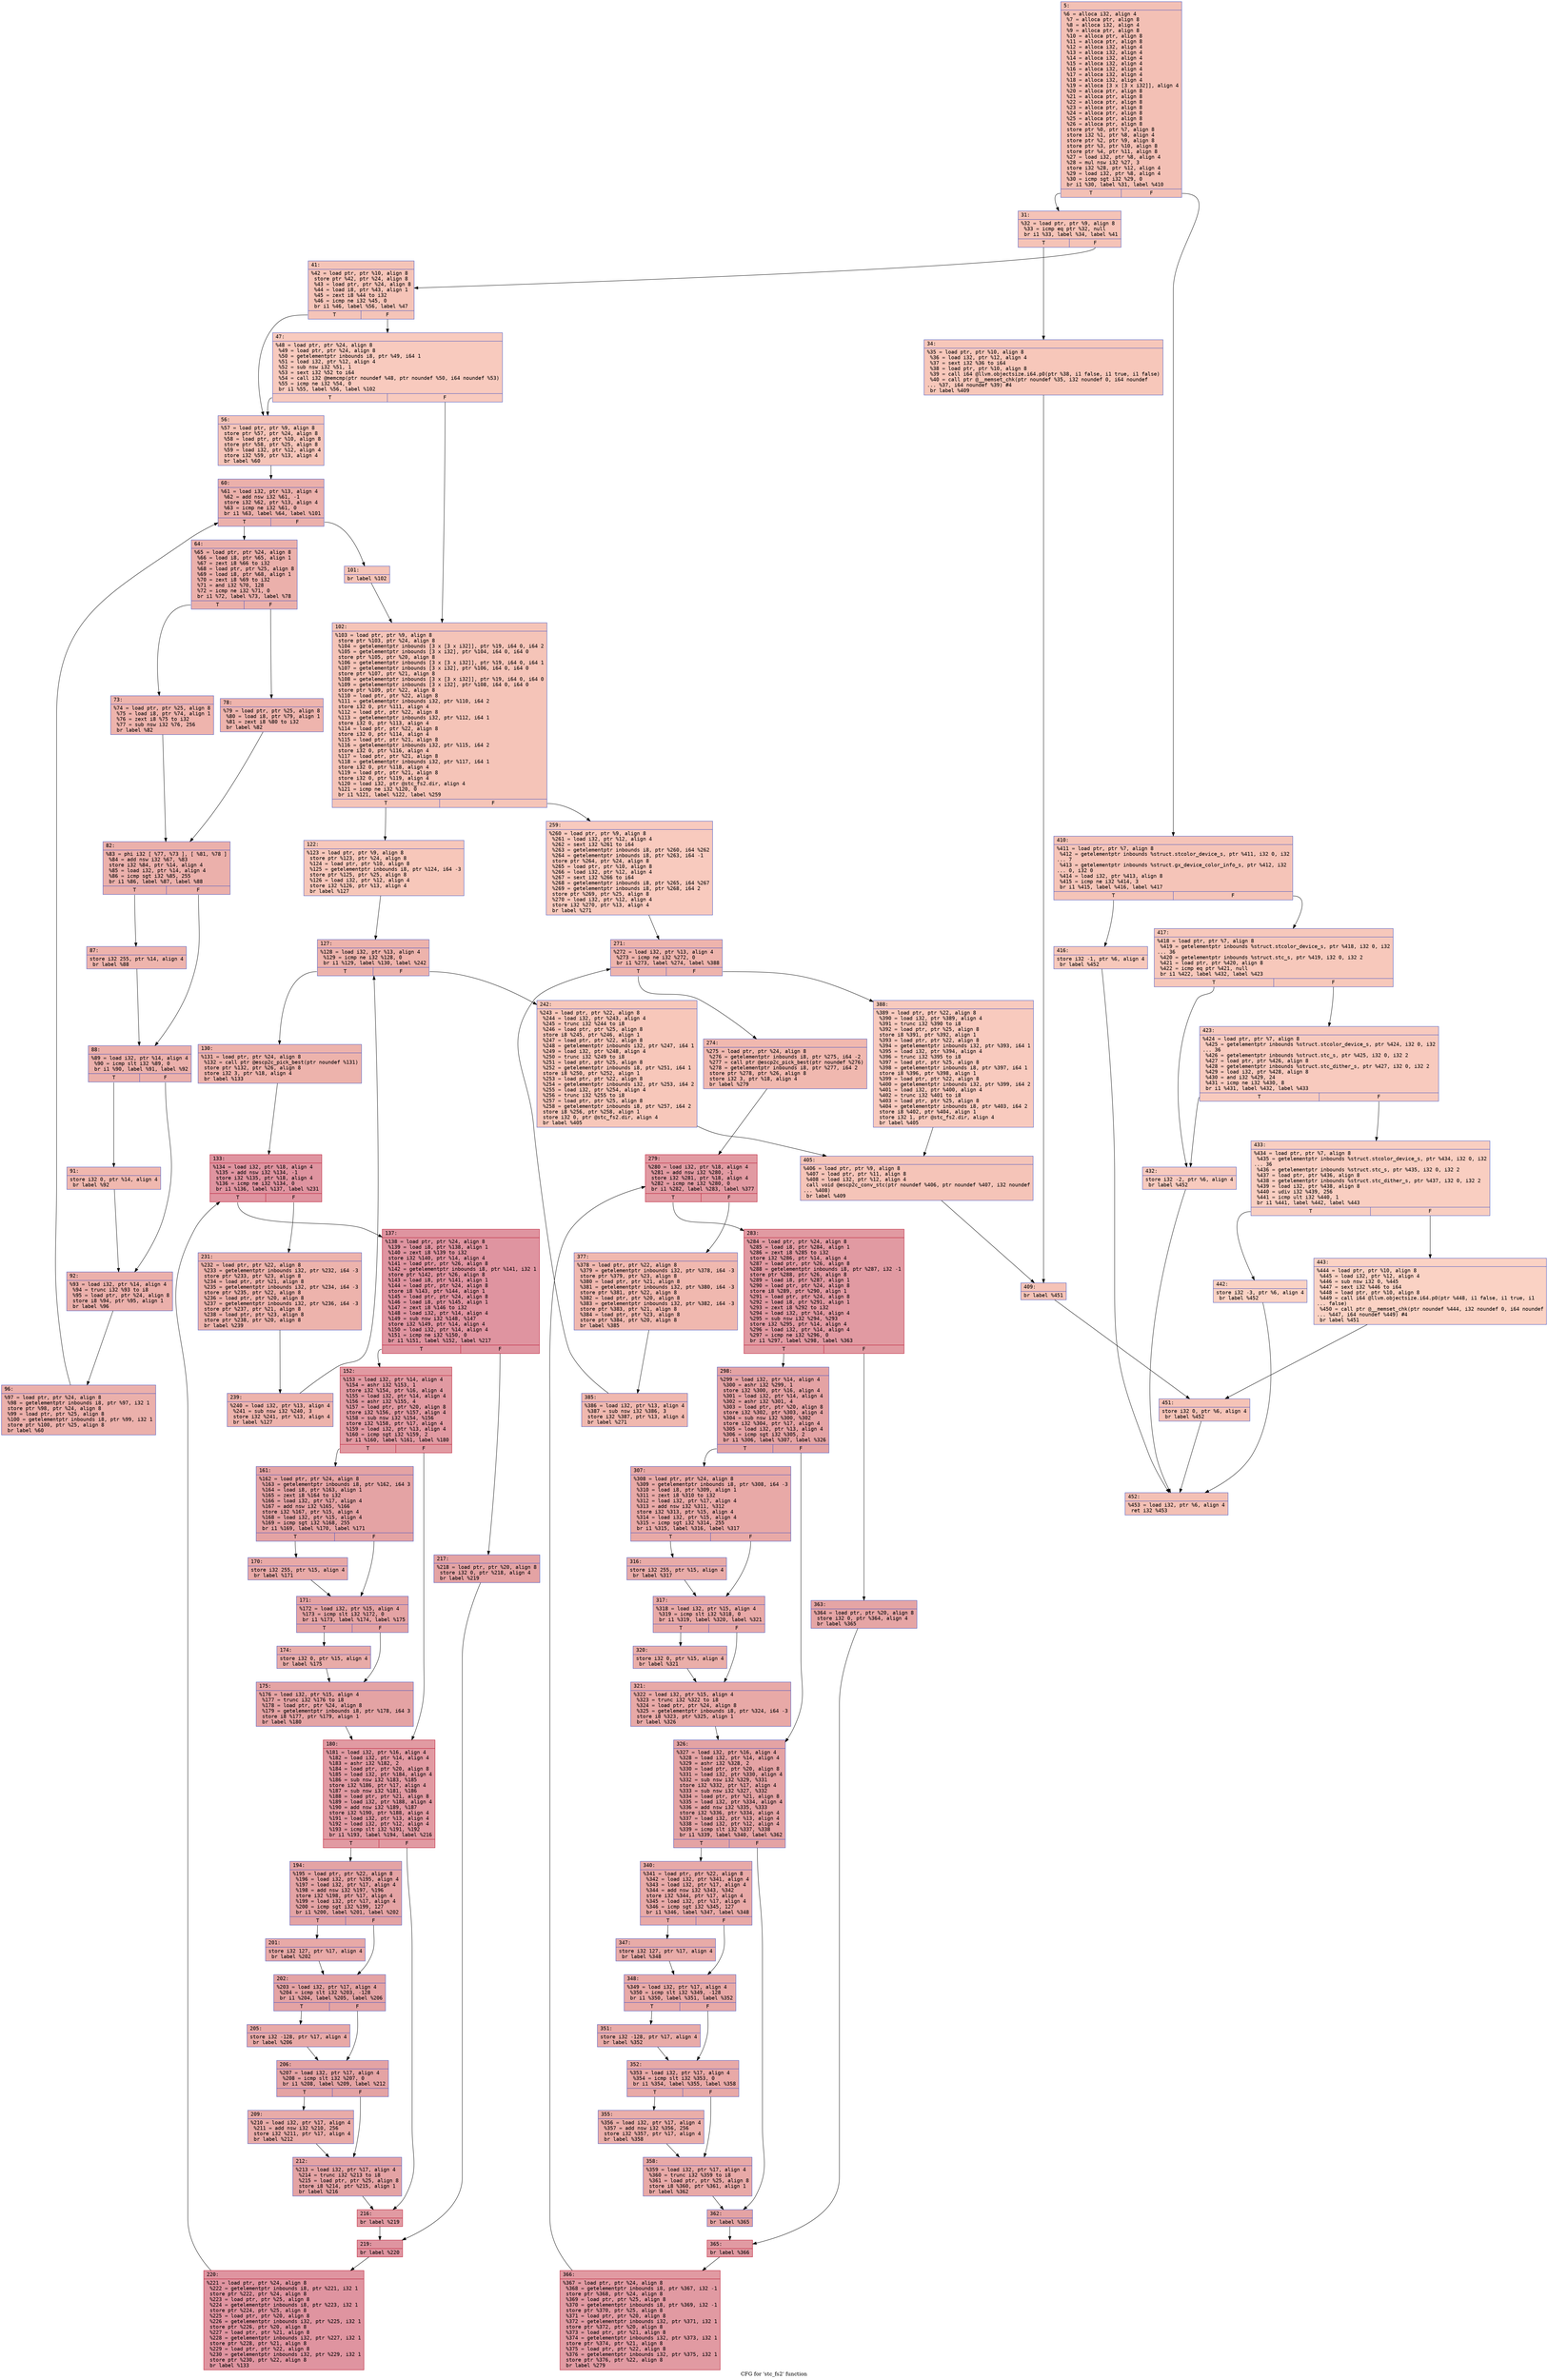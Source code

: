 digraph "CFG for 'stc_fs2' function" {
	label="CFG for 'stc_fs2' function";

	Node0x6000022d5e50 [shape=record,color="#3d50c3ff", style=filled, fillcolor="#e5705870" fontname="Courier",label="{5:\l|  %6 = alloca i32, align 4\l  %7 = alloca ptr, align 8\l  %8 = alloca i32, align 4\l  %9 = alloca ptr, align 8\l  %10 = alloca ptr, align 8\l  %11 = alloca ptr, align 8\l  %12 = alloca i32, align 4\l  %13 = alloca i32, align 4\l  %14 = alloca i32, align 4\l  %15 = alloca i32, align 4\l  %16 = alloca i32, align 4\l  %17 = alloca i32, align 4\l  %18 = alloca i32, align 4\l  %19 = alloca [3 x [3 x i32]], align 4\l  %20 = alloca ptr, align 8\l  %21 = alloca ptr, align 8\l  %22 = alloca ptr, align 8\l  %23 = alloca ptr, align 8\l  %24 = alloca ptr, align 8\l  %25 = alloca ptr, align 8\l  %26 = alloca ptr, align 8\l  store ptr %0, ptr %7, align 8\l  store i32 %1, ptr %8, align 4\l  store ptr %2, ptr %9, align 8\l  store ptr %3, ptr %10, align 8\l  store ptr %4, ptr %11, align 8\l  %27 = load i32, ptr %8, align 4\l  %28 = mul nsw i32 %27, 3\l  store i32 %28, ptr %12, align 4\l  %29 = load i32, ptr %8, align 4\l  %30 = icmp sgt i32 %29, 0\l  br i1 %30, label %31, label %410\l|{<s0>T|<s1>F}}"];
	Node0x6000022d5e50:s0 -> Node0x6000022d5ef0[tooltip="5 -> 31\nProbability 62.50%" ];
	Node0x6000022d5e50:s1 -> Node0x6000022d7520[tooltip="5 -> 410\nProbability 37.50%" ];
	Node0x6000022d5ef0 [shape=record,color="#3d50c3ff", style=filled, fillcolor="#e8765c70" fontname="Courier",label="{31:\l|  %32 = load ptr, ptr %9, align 8\l  %33 = icmp eq ptr %32, null\l  br i1 %33, label %34, label %41\l|{<s0>T|<s1>F}}"];
	Node0x6000022d5ef0:s0 -> Node0x6000022d5f40[tooltip="31 -> 34\nProbability 37.50%" ];
	Node0x6000022d5ef0:s1 -> Node0x6000022d5f90[tooltip="31 -> 41\nProbability 62.50%" ];
	Node0x6000022d5f40 [shape=record,color="#3d50c3ff", style=filled, fillcolor="#ec7f6370" fontname="Courier",label="{34:\l|  %35 = load ptr, ptr %10, align 8\l  %36 = load i32, ptr %12, align 4\l  %37 = sext i32 %36 to i64\l  %38 = load ptr, ptr %10, align 8\l  %39 = call i64 @llvm.objectsize.i64.p0(ptr %38, i1 false, i1 true, i1 false)\l  %40 = call ptr @__memset_chk(ptr noundef %35, i32 noundef 0, i64 noundef\l... %37, i64 noundef %39) #4\l  br label %409\l}"];
	Node0x6000022d5f40 -> Node0x6000022d74d0[tooltip="34 -> 409\nProbability 100.00%" ];
	Node0x6000022d5f90 [shape=record,color="#3d50c3ff", style=filled, fillcolor="#e97a5f70" fontname="Courier",label="{41:\l|  %42 = load ptr, ptr %10, align 8\l  store ptr %42, ptr %24, align 8\l  %43 = load ptr, ptr %24, align 8\l  %44 = load i8, ptr %43, align 1\l  %45 = zext i8 %44 to i32\l  %46 = icmp ne i32 %45, 0\l  br i1 %46, label %56, label %47\l|{<s0>T|<s1>F}}"];
	Node0x6000022d5f90:s0 -> Node0x6000022d6030[tooltip="41 -> 56\nProbability 62.50%" ];
	Node0x6000022d5f90:s1 -> Node0x6000022d5fe0[tooltip="41 -> 47\nProbability 37.50%" ];
	Node0x6000022d5fe0 [shape=record,color="#3d50c3ff", style=filled, fillcolor="#ef886b70" fontname="Courier",label="{47:\l|  %48 = load ptr, ptr %24, align 8\l  %49 = load ptr, ptr %24, align 8\l  %50 = getelementptr inbounds i8, ptr %49, i64 1\l  %51 = load i32, ptr %12, align 4\l  %52 = sub nsw i32 %51, 1\l  %53 = sext i32 %52 to i64\l  %54 = call i32 @memcmp(ptr noundef %48, ptr noundef %50, i64 noundef %53)\l  %55 = icmp ne i32 %54, 0\l  br i1 %55, label %56, label %102\l|{<s0>T|<s1>F}}"];
	Node0x6000022d5fe0:s0 -> Node0x6000022d6030[tooltip="47 -> 56\nProbability 62.50%" ];
	Node0x6000022d5fe0:s1 -> Node0x6000022d63f0[tooltip="47 -> 102\nProbability 37.50%" ];
	Node0x6000022d6030 [shape=record,color="#3d50c3ff", style=filled, fillcolor="#e97a5f70" fontname="Courier",label="{56:\l|  %57 = load ptr, ptr %9, align 8\l  store ptr %57, ptr %24, align 8\l  %58 = load ptr, ptr %10, align 8\l  store ptr %58, ptr %25, align 8\l  %59 = load i32, ptr %12, align 4\l  store i32 %59, ptr %13, align 4\l  br label %60\l}"];
	Node0x6000022d6030 -> Node0x6000022d6080[tooltip="56 -> 60\nProbability 100.00%" ];
	Node0x6000022d6080 [shape=record,color="#3d50c3ff", style=filled, fillcolor="#d24b4070" fontname="Courier",label="{60:\l|  %61 = load i32, ptr %13, align 4\l  %62 = add nsw i32 %61, -1\l  store i32 %62, ptr %13, align 4\l  %63 = icmp ne i32 %61, 0\l  br i1 %63, label %64, label %101\l|{<s0>T|<s1>F}}"];
	Node0x6000022d6080:s0 -> Node0x6000022d60d0[tooltip="60 -> 64\nProbability 96.88%" ];
	Node0x6000022d6080:s1 -> Node0x6000022d63a0[tooltip="60 -> 101\nProbability 3.12%" ];
	Node0x6000022d60d0 [shape=record,color="#3d50c3ff", style=filled, fillcolor="#d24b4070" fontname="Courier",label="{64:\l|  %65 = load ptr, ptr %24, align 8\l  %66 = load i8, ptr %65, align 1\l  %67 = zext i8 %66 to i32\l  %68 = load ptr, ptr %25, align 8\l  %69 = load i8, ptr %68, align 1\l  %70 = zext i8 %69 to i32\l  %71 = and i32 %70, 128\l  %72 = icmp ne i32 %71, 0\l  br i1 %72, label %73, label %78\l|{<s0>T|<s1>F}}"];
	Node0x6000022d60d0:s0 -> Node0x6000022d6120[tooltip="64 -> 73\nProbability 50.00%" ];
	Node0x6000022d60d0:s1 -> Node0x6000022d6170[tooltip="64 -> 78\nProbability 50.00%" ];
	Node0x6000022d6120 [shape=record,color="#3d50c3ff", style=filled, fillcolor="#d8564670" fontname="Courier",label="{73:\l|  %74 = load ptr, ptr %25, align 8\l  %75 = load i8, ptr %74, align 1\l  %76 = zext i8 %75 to i32\l  %77 = sub nsw i32 %76, 256\l  br label %82\l}"];
	Node0x6000022d6120 -> Node0x6000022d61c0[tooltip="73 -> 82\nProbability 100.00%" ];
	Node0x6000022d6170 [shape=record,color="#3d50c3ff", style=filled, fillcolor="#d8564670" fontname="Courier",label="{78:\l|  %79 = load ptr, ptr %25, align 8\l  %80 = load i8, ptr %79, align 1\l  %81 = zext i8 %80 to i32\l  br label %82\l}"];
	Node0x6000022d6170 -> Node0x6000022d61c0[tooltip="78 -> 82\nProbability 100.00%" ];
	Node0x6000022d61c0 [shape=record,color="#3d50c3ff", style=filled, fillcolor="#d24b4070" fontname="Courier",label="{82:\l|  %83 = phi i32 [ %77, %73 ], [ %81, %78 ]\l  %84 = add nsw i32 %67, %83\l  store i32 %84, ptr %14, align 4\l  %85 = load i32, ptr %14, align 4\l  %86 = icmp sgt i32 %85, 255\l  br i1 %86, label %87, label %88\l|{<s0>T|<s1>F}}"];
	Node0x6000022d61c0:s0 -> Node0x6000022d6210[tooltip="82 -> 87\nProbability 50.00%" ];
	Node0x6000022d61c0:s1 -> Node0x6000022d6260[tooltip="82 -> 88\nProbability 50.00%" ];
	Node0x6000022d6210 [shape=record,color="#3d50c3ff", style=filled, fillcolor="#d8564670" fontname="Courier",label="{87:\l|  store i32 255, ptr %14, align 4\l  br label %88\l}"];
	Node0x6000022d6210 -> Node0x6000022d6260[tooltip="87 -> 88\nProbability 100.00%" ];
	Node0x6000022d6260 [shape=record,color="#3d50c3ff", style=filled, fillcolor="#d24b4070" fontname="Courier",label="{88:\l|  %89 = load i32, ptr %14, align 4\l  %90 = icmp slt i32 %89, 0\l  br i1 %90, label %91, label %92\l|{<s0>T|<s1>F}}"];
	Node0x6000022d6260:s0 -> Node0x6000022d62b0[tooltip="88 -> 91\nProbability 37.50%" ];
	Node0x6000022d6260:s1 -> Node0x6000022d6300[tooltip="88 -> 92\nProbability 62.50%" ];
	Node0x6000022d62b0 [shape=record,color="#3d50c3ff", style=filled, fillcolor="#dc5d4a70" fontname="Courier",label="{91:\l|  store i32 0, ptr %14, align 4\l  br label %92\l}"];
	Node0x6000022d62b0 -> Node0x6000022d6300[tooltip="91 -> 92\nProbability 100.00%" ];
	Node0x6000022d6300 [shape=record,color="#3d50c3ff", style=filled, fillcolor="#d24b4070" fontname="Courier",label="{92:\l|  %93 = load i32, ptr %14, align 4\l  %94 = trunc i32 %93 to i8\l  %95 = load ptr, ptr %24, align 8\l  store i8 %94, ptr %95, align 1\l  br label %96\l}"];
	Node0x6000022d6300 -> Node0x6000022d6350[tooltip="92 -> 96\nProbability 100.00%" ];
	Node0x6000022d6350 [shape=record,color="#3d50c3ff", style=filled, fillcolor="#d24b4070" fontname="Courier",label="{96:\l|  %97 = load ptr, ptr %24, align 8\l  %98 = getelementptr inbounds i8, ptr %97, i32 1\l  store ptr %98, ptr %24, align 8\l  %99 = load ptr, ptr %25, align 8\l  %100 = getelementptr inbounds i8, ptr %99, i32 1\l  store ptr %100, ptr %25, align 8\l  br label %60\l}"];
	Node0x6000022d6350 -> Node0x6000022d6080[tooltip="96 -> 60\nProbability 100.00%" ];
	Node0x6000022d63a0 [shape=record,color="#3d50c3ff", style=filled, fillcolor="#e97a5f70" fontname="Courier",label="{101:\l|  br label %102\l}"];
	Node0x6000022d63a0 -> Node0x6000022d63f0[tooltip="101 -> 102\nProbability 100.00%" ];
	Node0x6000022d63f0 [shape=record,color="#3d50c3ff", style=filled, fillcolor="#e97a5f70" fontname="Courier",label="{102:\l|  %103 = load ptr, ptr %9, align 8\l  store ptr %103, ptr %24, align 8\l  %104 = getelementptr inbounds [3 x [3 x i32]], ptr %19, i64 0, i64 2\l  %105 = getelementptr inbounds [3 x i32], ptr %104, i64 0, i64 0\l  store ptr %105, ptr %20, align 8\l  %106 = getelementptr inbounds [3 x [3 x i32]], ptr %19, i64 0, i64 1\l  %107 = getelementptr inbounds [3 x i32], ptr %106, i64 0, i64 0\l  store ptr %107, ptr %21, align 8\l  %108 = getelementptr inbounds [3 x [3 x i32]], ptr %19, i64 0, i64 0\l  %109 = getelementptr inbounds [3 x i32], ptr %108, i64 0, i64 0\l  store ptr %109, ptr %22, align 8\l  %110 = load ptr, ptr %22, align 8\l  %111 = getelementptr inbounds i32, ptr %110, i64 2\l  store i32 0, ptr %111, align 4\l  %112 = load ptr, ptr %22, align 8\l  %113 = getelementptr inbounds i32, ptr %112, i64 1\l  store i32 0, ptr %113, align 4\l  %114 = load ptr, ptr %22, align 8\l  store i32 0, ptr %114, align 4\l  %115 = load ptr, ptr %21, align 8\l  %116 = getelementptr inbounds i32, ptr %115, i64 2\l  store i32 0, ptr %116, align 4\l  %117 = load ptr, ptr %21, align 8\l  %118 = getelementptr inbounds i32, ptr %117, i64 1\l  store i32 0, ptr %118, align 4\l  %119 = load ptr, ptr %21, align 8\l  store i32 0, ptr %119, align 4\l  %120 = load i32, ptr @stc_fs2.dir, align 4\l  %121 = icmp ne i32 %120, 0\l  br i1 %121, label %122, label %259\l|{<s0>T|<s1>F}}"];
	Node0x6000022d63f0:s0 -> Node0x6000022d6440[tooltip="102 -> 122\nProbability 62.50%" ];
	Node0x6000022d63f0:s1 -> Node0x6000022d6c60[tooltip="102 -> 259\nProbability 37.50%" ];
	Node0x6000022d6440 [shape=record,color="#3d50c3ff", style=filled, fillcolor="#ec7f6370" fontname="Courier",label="{122:\l|  %123 = load ptr, ptr %9, align 8\l  store ptr %123, ptr %24, align 8\l  %124 = load ptr, ptr %10, align 8\l  %125 = getelementptr inbounds i8, ptr %124, i64 -3\l  store ptr %125, ptr %25, align 8\l  %126 = load i32, ptr %12, align 4\l  store i32 %126, ptr %13, align 4\l  br label %127\l}"];
	Node0x6000022d6440 -> Node0x6000022d6490[tooltip="122 -> 127\nProbability 100.00%" ];
	Node0x6000022d6490 [shape=record,color="#3d50c3ff", style=filled, fillcolor="#d6524470" fontname="Courier",label="{127:\l|  %128 = load i32, ptr %13, align 4\l  %129 = icmp ne i32 %128, 0\l  br i1 %129, label %130, label %242\l|{<s0>T|<s1>F}}"];
	Node0x6000022d6490:s0 -> Node0x6000022d64e0[tooltip="127 -> 130\nProbability 96.88%" ];
	Node0x6000022d6490:s1 -> Node0x6000022d6c10[tooltip="127 -> 242\nProbability 3.12%" ];
	Node0x6000022d64e0 [shape=record,color="#3d50c3ff", style=filled, fillcolor="#d6524470" fontname="Courier",label="{130:\l|  %131 = load ptr, ptr %24, align 8\l  %132 = call ptr @escp2c_pick_best(ptr noundef %131)\l  store ptr %132, ptr %26, align 8\l  store i32 3, ptr %18, align 4\l  br label %133\l}"];
	Node0x6000022d64e0 -> Node0x6000022d6530[tooltip="130 -> 133\nProbability 100.00%" ];
	Node0x6000022d6530 [shape=record,color="#b70d28ff", style=filled, fillcolor="#b70d2870" fontname="Courier",label="{133:\l|  %134 = load i32, ptr %18, align 4\l  %135 = add nsw i32 %134, -1\l  store i32 %135, ptr %18, align 4\l  %136 = icmp ne i32 %134, 0\l  br i1 %136, label %137, label %231\l|{<s0>T|<s1>F}}"];
	Node0x6000022d6530:s0 -> Node0x6000022d6580[tooltip="133 -> 137\nProbability 96.88%" ];
	Node0x6000022d6530:s1 -> Node0x6000022d6b70[tooltip="133 -> 231\nProbability 3.12%" ];
	Node0x6000022d6580 [shape=record,color="#b70d28ff", style=filled, fillcolor="#b70d2870" fontname="Courier",label="{137:\l|  %138 = load ptr, ptr %24, align 8\l  %139 = load i8, ptr %138, align 1\l  %140 = zext i8 %139 to i32\l  store i32 %140, ptr %14, align 4\l  %141 = load ptr, ptr %26, align 8\l  %142 = getelementptr inbounds i8, ptr %141, i32 1\l  store ptr %142, ptr %26, align 8\l  %143 = load i8, ptr %141, align 1\l  %144 = load ptr, ptr %24, align 8\l  store i8 %143, ptr %144, align 1\l  %145 = load ptr, ptr %24, align 8\l  %146 = load i8, ptr %145, align 1\l  %147 = zext i8 %146 to i32\l  %148 = load i32, ptr %14, align 4\l  %149 = sub nsw i32 %148, %147\l  store i32 %149, ptr %14, align 4\l  %150 = load i32, ptr %14, align 4\l  %151 = icmp ne i32 %150, 0\l  br i1 %151, label %152, label %217\l|{<s0>T|<s1>F}}"];
	Node0x6000022d6580:s0 -> Node0x6000022d65d0[tooltip="137 -> 152\nProbability 62.50%" ];
	Node0x6000022d6580:s1 -> Node0x6000022d6a80[tooltip="137 -> 217\nProbability 37.50%" ];
	Node0x6000022d65d0 [shape=record,color="#b70d28ff", style=filled, fillcolor="#bb1b2c70" fontname="Courier",label="{152:\l|  %153 = load i32, ptr %14, align 4\l  %154 = ashr i32 %153, 1\l  store i32 %154, ptr %16, align 4\l  %155 = load i32, ptr %14, align 4\l  %156 = ashr i32 %155, 4\l  %157 = load ptr, ptr %20, align 8\l  store i32 %156, ptr %157, align 4\l  %158 = sub nsw i32 %154, %156\l  store i32 %158, ptr %17, align 4\l  %159 = load i32, ptr %13, align 4\l  %160 = icmp sgt i32 %159, 2\l  br i1 %160, label %161, label %180\l|{<s0>T|<s1>F}}"];
	Node0x6000022d65d0:s0 -> Node0x6000022d6620[tooltip="152 -> 161\nProbability 50.00%" ];
	Node0x6000022d65d0:s1 -> Node0x6000022d67b0[tooltip="152 -> 180\nProbability 50.00%" ];
	Node0x6000022d6620 [shape=record,color="#3d50c3ff", style=filled, fillcolor="#c32e3170" fontname="Courier",label="{161:\l|  %162 = load ptr, ptr %24, align 8\l  %163 = getelementptr inbounds i8, ptr %162, i64 3\l  %164 = load i8, ptr %163, align 1\l  %165 = zext i8 %164 to i32\l  %166 = load i32, ptr %17, align 4\l  %167 = add nsw i32 %165, %166\l  store i32 %167, ptr %15, align 4\l  %168 = load i32, ptr %15, align 4\l  %169 = icmp sgt i32 %168, 255\l  br i1 %169, label %170, label %171\l|{<s0>T|<s1>F}}"];
	Node0x6000022d6620:s0 -> Node0x6000022d6670[tooltip="161 -> 170\nProbability 50.00%" ];
	Node0x6000022d6620:s1 -> Node0x6000022d66c0[tooltip="161 -> 171\nProbability 50.00%" ];
	Node0x6000022d6670 [shape=record,color="#3d50c3ff", style=filled, fillcolor="#ca3b3770" fontname="Courier",label="{170:\l|  store i32 255, ptr %15, align 4\l  br label %171\l}"];
	Node0x6000022d6670 -> Node0x6000022d66c0[tooltip="170 -> 171\nProbability 100.00%" ];
	Node0x6000022d66c0 [shape=record,color="#3d50c3ff", style=filled, fillcolor="#c32e3170" fontname="Courier",label="{171:\l|  %172 = load i32, ptr %15, align 4\l  %173 = icmp slt i32 %172, 0\l  br i1 %173, label %174, label %175\l|{<s0>T|<s1>F}}"];
	Node0x6000022d66c0:s0 -> Node0x6000022d6710[tooltip="171 -> 174\nProbability 37.50%" ];
	Node0x6000022d66c0:s1 -> Node0x6000022d6760[tooltip="171 -> 175\nProbability 62.50%" ];
	Node0x6000022d6710 [shape=record,color="#3d50c3ff", style=filled, fillcolor="#cc403a70" fontname="Courier",label="{174:\l|  store i32 0, ptr %15, align 4\l  br label %175\l}"];
	Node0x6000022d6710 -> Node0x6000022d6760[tooltip="174 -> 175\nProbability 100.00%" ];
	Node0x6000022d6760 [shape=record,color="#3d50c3ff", style=filled, fillcolor="#c32e3170" fontname="Courier",label="{175:\l|  %176 = load i32, ptr %15, align 4\l  %177 = trunc i32 %176 to i8\l  %178 = load ptr, ptr %24, align 8\l  %179 = getelementptr inbounds i8, ptr %178, i64 3\l  store i8 %177, ptr %179, align 1\l  br label %180\l}"];
	Node0x6000022d6760 -> Node0x6000022d67b0[tooltip="175 -> 180\nProbability 100.00%" ];
	Node0x6000022d67b0 [shape=record,color="#b70d28ff", style=filled, fillcolor="#bb1b2c70" fontname="Courier",label="{180:\l|  %181 = load i32, ptr %16, align 4\l  %182 = load i32, ptr %14, align 4\l  %183 = ashr i32 %182, 2\l  %184 = load ptr, ptr %20, align 8\l  %185 = load i32, ptr %184, align 4\l  %186 = sub nsw i32 %183, %185\l  store i32 %186, ptr %17, align 4\l  %187 = sub nsw i32 %181, %186\l  %188 = load ptr, ptr %21, align 8\l  %189 = load i32, ptr %188, align 4\l  %190 = add nsw i32 %189, %187\l  store i32 %190, ptr %188, align 4\l  %191 = load i32, ptr %13, align 4\l  %192 = load i32, ptr %12, align 4\l  %193 = icmp slt i32 %191, %192\l  br i1 %193, label %194, label %216\l|{<s0>T|<s1>F}}"];
	Node0x6000022d67b0:s0 -> Node0x6000022d6800[tooltip="180 -> 194\nProbability 50.00%" ];
	Node0x6000022d67b0:s1 -> Node0x6000022d6a30[tooltip="180 -> 216\nProbability 50.00%" ];
	Node0x6000022d6800 [shape=record,color="#3d50c3ff", style=filled, fillcolor="#c32e3170" fontname="Courier",label="{194:\l|  %195 = load ptr, ptr %22, align 8\l  %196 = load i32, ptr %195, align 4\l  %197 = load i32, ptr %17, align 4\l  %198 = add nsw i32 %197, %196\l  store i32 %198, ptr %17, align 4\l  %199 = load i32, ptr %17, align 4\l  %200 = icmp sgt i32 %199, 127\l  br i1 %200, label %201, label %202\l|{<s0>T|<s1>F}}"];
	Node0x6000022d6800:s0 -> Node0x6000022d6850[tooltip="194 -> 201\nProbability 50.00%" ];
	Node0x6000022d6800:s1 -> Node0x6000022d68a0[tooltip="194 -> 202\nProbability 50.00%" ];
	Node0x6000022d6850 [shape=record,color="#3d50c3ff", style=filled, fillcolor="#ca3b3770" fontname="Courier",label="{201:\l|  store i32 127, ptr %17, align 4\l  br label %202\l}"];
	Node0x6000022d6850 -> Node0x6000022d68a0[tooltip="201 -> 202\nProbability 100.00%" ];
	Node0x6000022d68a0 [shape=record,color="#3d50c3ff", style=filled, fillcolor="#c32e3170" fontname="Courier",label="{202:\l|  %203 = load i32, ptr %17, align 4\l  %204 = icmp slt i32 %203, -128\l  br i1 %204, label %205, label %206\l|{<s0>T|<s1>F}}"];
	Node0x6000022d68a0:s0 -> Node0x6000022d68f0[tooltip="202 -> 205\nProbability 50.00%" ];
	Node0x6000022d68a0:s1 -> Node0x6000022d6940[tooltip="202 -> 206\nProbability 50.00%" ];
	Node0x6000022d68f0 [shape=record,color="#3d50c3ff", style=filled, fillcolor="#ca3b3770" fontname="Courier",label="{205:\l|  store i32 -128, ptr %17, align 4\l  br label %206\l}"];
	Node0x6000022d68f0 -> Node0x6000022d6940[tooltip="205 -> 206\nProbability 100.00%" ];
	Node0x6000022d6940 [shape=record,color="#3d50c3ff", style=filled, fillcolor="#c32e3170" fontname="Courier",label="{206:\l|  %207 = load i32, ptr %17, align 4\l  %208 = icmp slt i32 %207, 0\l  br i1 %208, label %209, label %212\l|{<s0>T|<s1>F}}"];
	Node0x6000022d6940:s0 -> Node0x6000022d6990[tooltip="206 -> 209\nProbability 37.50%" ];
	Node0x6000022d6940:s1 -> Node0x6000022d69e0[tooltip="206 -> 212\nProbability 62.50%" ];
	Node0x6000022d6990 [shape=record,color="#3d50c3ff", style=filled, fillcolor="#cc403a70" fontname="Courier",label="{209:\l|  %210 = load i32, ptr %17, align 4\l  %211 = add nsw i32 %210, 256\l  store i32 %211, ptr %17, align 4\l  br label %212\l}"];
	Node0x6000022d6990 -> Node0x6000022d69e0[tooltip="209 -> 212\nProbability 100.00%" ];
	Node0x6000022d69e0 [shape=record,color="#3d50c3ff", style=filled, fillcolor="#c32e3170" fontname="Courier",label="{212:\l|  %213 = load i32, ptr %17, align 4\l  %214 = trunc i32 %213 to i8\l  %215 = load ptr, ptr %25, align 8\l  store i8 %214, ptr %215, align 1\l  br label %216\l}"];
	Node0x6000022d69e0 -> Node0x6000022d6a30[tooltip="212 -> 216\nProbability 100.00%" ];
	Node0x6000022d6a30 [shape=record,color="#b70d28ff", style=filled, fillcolor="#bb1b2c70" fontname="Courier",label="{216:\l|  br label %219\l}"];
	Node0x6000022d6a30 -> Node0x6000022d6ad0[tooltip="216 -> 219\nProbability 100.00%" ];
	Node0x6000022d6a80 [shape=record,color="#3d50c3ff", style=filled, fillcolor="#c32e3170" fontname="Courier",label="{217:\l|  %218 = load ptr, ptr %20, align 8\l  store i32 0, ptr %218, align 4\l  br label %219\l}"];
	Node0x6000022d6a80 -> Node0x6000022d6ad0[tooltip="217 -> 219\nProbability 100.00%" ];
	Node0x6000022d6ad0 [shape=record,color="#b70d28ff", style=filled, fillcolor="#b70d2870" fontname="Courier",label="{219:\l|  br label %220\l}"];
	Node0x6000022d6ad0 -> Node0x6000022d6b20[tooltip="219 -> 220\nProbability 100.00%" ];
	Node0x6000022d6b20 [shape=record,color="#b70d28ff", style=filled, fillcolor="#b70d2870" fontname="Courier",label="{220:\l|  %221 = load ptr, ptr %24, align 8\l  %222 = getelementptr inbounds i8, ptr %221, i32 1\l  store ptr %222, ptr %24, align 8\l  %223 = load ptr, ptr %25, align 8\l  %224 = getelementptr inbounds i8, ptr %223, i32 1\l  store ptr %224, ptr %25, align 8\l  %225 = load ptr, ptr %20, align 8\l  %226 = getelementptr inbounds i32, ptr %225, i32 1\l  store ptr %226, ptr %20, align 8\l  %227 = load ptr, ptr %21, align 8\l  %228 = getelementptr inbounds i32, ptr %227, i32 1\l  store ptr %228, ptr %21, align 8\l  %229 = load ptr, ptr %22, align 8\l  %230 = getelementptr inbounds i32, ptr %229, i32 1\l  store ptr %230, ptr %22, align 8\l  br label %133\l}"];
	Node0x6000022d6b20 -> Node0x6000022d6530[tooltip="220 -> 133\nProbability 100.00%" ];
	Node0x6000022d6b70 [shape=record,color="#3d50c3ff", style=filled, fillcolor="#d6524470" fontname="Courier",label="{231:\l|  %232 = load ptr, ptr %22, align 8\l  %233 = getelementptr inbounds i32, ptr %232, i64 -3\l  store ptr %233, ptr %23, align 8\l  %234 = load ptr, ptr %21, align 8\l  %235 = getelementptr inbounds i32, ptr %234, i64 -3\l  store ptr %235, ptr %22, align 8\l  %236 = load ptr, ptr %20, align 8\l  %237 = getelementptr inbounds i32, ptr %236, i64 -3\l  store ptr %237, ptr %21, align 8\l  %238 = load ptr, ptr %23, align 8\l  store ptr %238, ptr %20, align 8\l  br label %239\l}"];
	Node0x6000022d6b70 -> Node0x6000022d6bc0[tooltip="231 -> 239\nProbability 100.00%" ];
	Node0x6000022d6bc0 [shape=record,color="#3d50c3ff", style=filled, fillcolor="#d6524470" fontname="Courier",label="{239:\l|  %240 = load i32, ptr %13, align 4\l  %241 = sub nsw i32 %240, 3\l  store i32 %241, ptr %13, align 4\l  br label %127\l}"];
	Node0x6000022d6bc0 -> Node0x6000022d6490[tooltip="239 -> 127\nProbability 100.00%" ];
	Node0x6000022d6c10 [shape=record,color="#3d50c3ff", style=filled, fillcolor="#ec7f6370" fontname="Courier",label="{242:\l|  %243 = load ptr, ptr %22, align 8\l  %244 = load i32, ptr %243, align 4\l  %245 = trunc i32 %244 to i8\l  %246 = load ptr, ptr %25, align 8\l  store i8 %245, ptr %246, align 1\l  %247 = load ptr, ptr %22, align 8\l  %248 = getelementptr inbounds i32, ptr %247, i64 1\l  %249 = load i32, ptr %248, align 4\l  %250 = trunc i32 %249 to i8\l  %251 = load ptr, ptr %25, align 8\l  %252 = getelementptr inbounds i8, ptr %251, i64 1\l  store i8 %250, ptr %252, align 1\l  %253 = load ptr, ptr %22, align 8\l  %254 = getelementptr inbounds i32, ptr %253, i64 2\l  %255 = load i32, ptr %254, align 4\l  %256 = trunc i32 %255 to i8\l  %257 = load ptr, ptr %25, align 8\l  %258 = getelementptr inbounds i8, ptr %257, i64 2\l  store i8 %256, ptr %258, align 1\l  store i32 0, ptr @stc_fs2.dir, align 4\l  br label %405\l}"];
	Node0x6000022d6c10 -> Node0x6000022d7480[tooltip="242 -> 405\nProbability 100.00%" ];
	Node0x6000022d6c60 [shape=record,color="#3d50c3ff", style=filled, fillcolor="#ef886b70" fontname="Courier",label="{259:\l|  %260 = load ptr, ptr %9, align 8\l  %261 = load i32, ptr %12, align 4\l  %262 = sext i32 %261 to i64\l  %263 = getelementptr inbounds i8, ptr %260, i64 %262\l  %264 = getelementptr inbounds i8, ptr %263, i64 -1\l  store ptr %264, ptr %24, align 8\l  %265 = load ptr, ptr %10, align 8\l  %266 = load i32, ptr %12, align 4\l  %267 = sext i32 %266 to i64\l  %268 = getelementptr inbounds i8, ptr %265, i64 %267\l  %269 = getelementptr inbounds i8, ptr %268, i64 2\l  store ptr %269, ptr %25, align 8\l  %270 = load i32, ptr %12, align 4\l  store i32 %270, ptr %13, align 4\l  br label %271\l}"];
	Node0x6000022d6c60 -> Node0x6000022d6cb0[tooltip="259 -> 271\nProbability 100.00%" ];
	Node0x6000022d6cb0 [shape=record,color="#3d50c3ff", style=filled, fillcolor="#d8564670" fontname="Courier",label="{271:\l|  %272 = load i32, ptr %13, align 4\l  %273 = icmp ne i32 %272, 0\l  br i1 %273, label %274, label %388\l|{<s0>T|<s1>F}}"];
	Node0x6000022d6cb0:s0 -> Node0x6000022d6d00[tooltip="271 -> 274\nProbability 96.88%" ];
	Node0x6000022d6cb0:s1 -> Node0x6000022d7430[tooltip="271 -> 388\nProbability 3.12%" ];
	Node0x6000022d6d00 [shape=record,color="#3d50c3ff", style=filled, fillcolor="#dc5d4a70" fontname="Courier",label="{274:\l|  %275 = load ptr, ptr %24, align 8\l  %276 = getelementptr inbounds i8, ptr %275, i64 -2\l  %277 = call ptr @escp2c_pick_best(ptr noundef %276)\l  %278 = getelementptr inbounds i8, ptr %277, i64 2\l  store ptr %278, ptr %26, align 8\l  store i32 3, ptr %18, align 4\l  br label %279\l}"];
	Node0x6000022d6d00 -> Node0x6000022d6d50[tooltip="274 -> 279\nProbability 100.00%" ];
	Node0x6000022d6d50 [shape=record,color="#b70d28ff", style=filled, fillcolor="#bb1b2c70" fontname="Courier",label="{279:\l|  %280 = load i32, ptr %18, align 4\l  %281 = add nsw i32 %280, -1\l  store i32 %281, ptr %18, align 4\l  %282 = icmp ne i32 %280, 0\l  br i1 %282, label %283, label %377\l|{<s0>T|<s1>F}}"];
	Node0x6000022d6d50:s0 -> Node0x6000022d6da0[tooltip="279 -> 283\nProbability 96.88%" ];
	Node0x6000022d6d50:s1 -> Node0x6000022d7390[tooltip="279 -> 377\nProbability 3.12%" ];
	Node0x6000022d6da0 [shape=record,color="#b70d28ff", style=filled, fillcolor="#bb1b2c70" fontname="Courier",label="{283:\l|  %284 = load ptr, ptr %24, align 8\l  %285 = load i8, ptr %284, align 1\l  %286 = zext i8 %285 to i32\l  store i32 %286, ptr %14, align 4\l  %287 = load ptr, ptr %26, align 8\l  %288 = getelementptr inbounds i8, ptr %287, i32 -1\l  store ptr %288, ptr %26, align 8\l  %289 = load i8, ptr %287, align 1\l  %290 = load ptr, ptr %24, align 8\l  store i8 %289, ptr %290, align 1\l  %291 = load ptr, ptr %24, align 8\l  %292 = load i8, ptr %291, align 1\l  %293 = zext i8 %292 to i32\l  %294 = load i32, ptr %14, align 4\l  %295 = sub nsw i32 %294, %293\l  store i32 %295, ptr %14, align 4\l  %296 = load i32, ptr %14, align 4\l  %297 = icmp ne i32 %296, 0\l  br i1 %297, label %298, label %363\l|{<s0>T|<s1>F}}"];
	Node0x6000022d6da0:s0 -> Node0x6000022d6df0[tooltip="283 -> 298\nProbability 62.50%" ];
	Node0x6000022d6da0:s1 -> Node0x6000022d72a0[tooltip="283 -> 363\nProbability 37.50%" ];
	Node0x6000022d6df0 [shape=record,color="#3d50c3ff", style=filled, fillcolor="#c32e3170" fontname="Courier",label="{298:\l|  %299 = load i32, ptr %14, align 4\l  %300 = ashr i32 %299, 1\l  store i32 %300, ptr %16, align 4\l  %301 = load i32, ptr %14, align 4\l  %302 = ashr i32 %301, 4\l  %303 = load ptr, ptr %20, align 8\l  store i32 %302, ptr %303, align 4\l  %304 = sub nsw i32 %300, %302\l  store i32 %304, ptr %17, align 4\l  %305 = load i32, ptr %13, align 4\l  %306 = icmp sgt i32 %305, 2\l  br i1 %306, label %307, label %326\l|{<s0>T|<s1>F}}"];
	Node0x6000022d6df0:s0 -> Node0x6000022d6e40[tooltip="298 -> 307\nProbability 50.00%" ];
	Node0x6000022d6df0:s1 -> Node0x6000022d6fd0[tooltip="298 -> 326\nProbability 50.00%" ];
	Node0x6000022d6e40 [shape=record,color="#3d50c3ff", style=filled, fillcolor="#ca3b3770" fontname="Courier",label="{307:\l|  %308 = load ptr, ptr %24, align 8\l  %309 = getelementptr inbounds i8, ptr %308, i64 -3\l  %310 = load i8, ptr %309, align 1\l  %311 = zext i8 %310 to i32\l  %312 = load i32, ptr %17, align 4\l  %313 = add nsw i32 %311, %312\l  store i32 %313, ptr %15, align 4\l  %314 = load i32, ptr %15, align 4\l  %315 = icmp sgt i32 %314, 255\l  br i1 %315, label %316, label %317\l|{<s0>T|<s1>F}}"];
	Node0x6000022d6e40:s0 -> Node0x6000022d6e90[tooltip="307 -> 316\nProbability 50.00%" ];
	Node0x6000022d6e40:s1 -> Node0x6000022d6ee0[tooltip="307 -> 317\nProbability 50.00%" ];
	Node0x6000022d6e90 [shape=record,color="#3d50c3ff", style=filled, fillcolor="#cc403a70" fontname="Courier",label="{316:\l|  store i32 255, ptr %15, align 4\l  br label %317\l}"];
	Node0x6000022d6e90 -> Node0x6000022d6ee0[tooltip="316 -> 317\nProbability 100.00%" ];
	Node0x6000022d6ee0 [shape=record,color="#3d50c3ff", style=filled, fillcolor="#ca3b3770" fontname="Courier",label="{317:\l|  %318 = load i32, ptr %15, align 4\l  %319 = icmp slt i32 %318, 0\l  br i1 %319, label %320, label %321\l|{<s0>T|<s1>F}}"];
	Node0x6000022d6ee0:s0 -> Node0x6000022d6f30[tooltip="317 -> 320\nProbability 37.50%" ];
	Node0x6000022d6ee0:s1 -> Node0x6000022d6f80[tooltip="317 -> 321\nProbability 62.50%" ];
	Node0x6000022d6f30 [shape=record,color="#3d50c3ff", style=filled, fillcolor="#d0473d70" fontname="Courier",label="{320:\l|  store i32 0, ptr %15, align 4\l  br label %321\l}"];
	Node0x6000022d6f30 -> Node0x6000022d6f80[tooltip="320 -> 321\nProbability 100.00%" ];
	Node0x6000022d6f80 [shape=record,color="#3d50c3ff", style=filled, fillcolor="#ca3b3770" fontname="Courier",label="{321:\l|  %322 = load i32, ptr %15, align 4\l  %323 = trunc i32 %322 to i8\l  %324 = load ptr, ptr %24, align 8\l  %325 = getelementptr inbounds i8, ptr %324, i64 -3\l  store i8 %323, ptr %325, align 1\l  br label %326\l}"];
	Node0x6000022d6f80 -> Node0x6000022d6fd0[tooltip="321 -> 326\nProbability 100.00%" ];
	Node0x6000022d6fd0 [shape=record,color="#3d50c3ff", style=filled, fillcolor="#c32e3170" fontname="Courier",label="{326:\l|  %327 = load i32, ptr %16, align 4\l  %328 = load i32, ptr %14, align 4\l  %329 = ashr i32 %328, 2\l  %330 = load ptr, ptr %20, align 8\l  %331 = load i32, ptr %330, align 4\l  %332 = sub nsw i32 %329, %331\l  store i32 %332, ptr %17, align 4\l  %333 = sub nsw i32 %327, %332\l  %334 = load ptr, ptr %21, align 8\l  %335 = load i32, ptr %334, align 4\l  %336 = add nsw i32 %335, %333\l  store i32 %336, ptr %334, align 4\l  %337 = load i32, ptr %13, align 4\l  %338 = load i32, ptr %12, align 4\l  %339 = icmp slt i32 %337, %338\l  br i1 %339, label %340, label %362\l|{<s0>T|<s1>F}}"];
	Node0x6000022d6fd0:s0 -> Node0x6000022d7020[tooltip="326 -> 340\nProbability 50.00%" ];
	Node0x6000022d6fd0:s1 -> Node0x6000022d7250[tooltip="326 -> 362\nProbability 50.00%" ];
	Node0x6000022d7020 [shape=record,color="#3d50c3ff", style=filled, fillcolor="#ca3b3770" fontname="Courier",label="{340:\l|  %341 = load ptr, ptr %22, align 8\l  %342 = load i32, ptr %341, align 4\l  %343 = load i32, ptr %17, align 4\l  %344 = add nsw i32 %343, %342\l  store i32 %344, ptr %17, align 4\l  %345 = load i32, ptr %17, align 4\l  %346 = icmp sgt i32 %345, 127\l  br i1 %346, label %347, label %348\l|{<s0>T|<s1>F}}"];
	Node0x6000022d7020:s0 -> Node0x6000022d7070[tooltip="340 -> 347\nProbability 50.00%" ];
	Node0x6000022d7020:s1 -> Node0x6000022d70c0[tooltip="340 -> 348\nProbability 50.00%" ];
	Node0x6000022d7070 [shape=record,color="#3d50c3ff", style=filled, fillcolor="#cc403a70" fontname="Courier",label="{347:\l|  store i32 127, ptr %17, align 4\l  br label %348\l}"];
	Node0x6000022d7070 -> Node0x6000022d70c0[tooltip="347 -> 348\nProbability 100.00%" ];
	Node0x6000022d70c0 [shape=record,color="#3d50c3ff", style=filled, fillcolor="#ca3b3770" fontname="Courier",label="{348:\l|  %349 = load i32, ptr %17, align 4\l  %350 = icmp slt i32 %349, -128\l  br i1 %350, label %351, label %352\l|{<s0>T|<s1>F}}"];
	Node0x6000022d70c0:s0 -> Node0x6000022d7110[tooltip="348 -> 351\nProbability 50.00%" ];
	Node0x6000022d70c0:s1 -> Node0x6000022d7160[tooltip="348 -> 352\nProbability 50.00%" ];
	Node0x6000022d7110 [shape=record,color="#3d50c3ff", style=filled, fillcolor="#cc403a70" fontname="Courier",label="{351:\l|  store i32 -128, ptr %17, align 4\l  br label %352\l}"];
	Node0x6000022d7110 -> Node0x6000022d7160[tooltip="351 -> 352\nProbability 100.00%" ];
	Node0x6000022d7160 [shape=record,color="#3d50c3ff", style=filled, fillcolor="#ca3b3770" fontname="Courier",label="{352:\l|  %353 = load i32, ptr %17, align 4\l  %354 = icmp slt i32 %353, 0\l  br i1 %354, label %355, label %358\l|{<s0>T|<s1>F}}"];
	Node0x6000022d7160:s0 -> Node0x6000022d71b0[tooltip="352 -> 355\nProbability 37.50%" ];
	Node0x6000022d7160:s1 -> Node0x6000022d7200[tooltip="352 -> 358\nProbability 62.50%" ];
	Node0x6000022d71b0 [shape=record,color="#3d50c3ff", style=filled, fillcolor="#d0473d70" fontname="Courier",label="{355:\l|  %356 = load i32, ptr %17, align 4\l  %357 = add nsw i32 %356, 256\l  store i32 %357, ptr %17, align 4\l  br label %358\l}"];
	Node0x6000022d71b0 -> Node0x6000022d7200[tooltip="355 -> 358\nProbability 100.00%" ];
	Node0x6000022d7200 [shape=record,color="#3d50c3ff", style=filled, fillcolor="#ca3b3770" fontname="Courier",label="{358:\l|  %359 = load i32, ptr %17, align 4\l  %360 = trunc i32 %359 to i8\l  %361 = load ptr, ptr %25, align 8\l  store i8 %360, ptr %361, align 1\l  br label %362\l}"];
	Node0x6000022d7200 -> Node0x6000022d7250[tooltip="358 -> 362\nProbability 100.00%" ];
	Node0x6000022d7250 [shape=record,color="#3d50c3ff", style=filled, fillcolor="#c32e3170" fontname="Courier",label="{362:\l|  br label %365\l}"];
	Node0x6000022d7250 -> Node0x6000022d72f0[tooltip="362 -> 365\nProbability 100.00%" ];
	Node0x6000022d72a0 [shape=record,color="#3d50c3ff", style=filled, fillcolor="#c5333470" fontname="Courier",label="{363:\l|  %364 = load ptr, ptr %20, align 8\l  store i32 0, ptr %364, align 4\l  br label %365\l}"];
	Node0x6000022d72a0 -> Node0x6000022d72f0[tooltip="363 -> 365\nProbability 100.00%" ];
	Node0x6000022d72f0 [shape=record,color="#b70d28ff", style=filled, fillcolor="#bb1b2c70" fontname="Courier",label="{365:\l|  br label %366\l}"];
	Node0x6000022d72f0 -> Node0x6000022d7340[tooltip="365 -> 366\nProbability 100.00%" ];
	Node0x6000022d7340 [shape=record,color="#b70d28ff", style=filled, fillcolor="#bb1b2c70" fontname="Courier",label="{366:\l|  %367 = load ptr, ptr %24, align 8\l  %368 = getelementptr inbounds i8, ptr %367, i32 -1\l  store ptr %368, ptr %24, align 8\l  %369 = load ptr, ptr %25, align 8\l  %370 = getelementptr inbounds i8, ptr %369, i32 -1\l  store ptr %370, ptr %25, align 8\l  %371 = load ptr, ptr %20, align 8\l  %372 = getelementptr inbounds i32, ptr %371, i32 1\l  store ptr %372, ptr %20, align 8\l  %373 = load ptr, ptr %21, align 8\l  %374 = getelementptr inbounds i32, ptr %373, i32 1\l  store ptr %374, ptr %21, align 8\l  %375 = load ptr, ptr %22, align 8\l  %376 = getelementptr inbounds i32, ptr %375, i32 1\l  store ptr %376, ptr %22, align 8\l  br label %279\l}"];
	Node0x6000022d7340 -> Node0x6000022d6d50[tooltip="366 -> 279\nProbability 100.00%" ];
	Node0x6000022d7390 [shape=record,color="#3d50c3ff", style=filled, fillcolor="#dc5d4a70" fontname="Courier",label="{377:\l|  %378 = load ptr, ptr %22, align 8\l  %379 = getelementptr inbounds i32, ptr %378, i64 -3\l  store ptr %379, ptr %23, align 8\l  %380 = load ptr, ptr %21, align 8\l  %381 = getelementptr inbounds i32, ptr %380, i64 -3\l  store ptr %381, ptr %22, align 8\l  %382 = load ptr, ptr %20, align 8\l  %383 = getelementptr inbounds i32, ptr %382, i64 -3\l  store ptr %383, ptr %21, align 8\l  %384 = load ptr, ptr %23, align 8\l  store ptr %384, ptr %20, align 8\l  br label %385\l}"];
	Node0x6000022d7390 -> Node0x6000022d73e0[tooltip="377 -> 385\nProbability 100.00%" ];
	Node0x6000022d73e0 [shape=record,color="#3d50c3ff", style=filled, fillcolor="#dc5d4a70" fontname="Courier",label="{385:\l|  %386 = load i32, ptr %13, align 4\l  %387 = sub nsw i32 %386, 3\l  store i32 %387, ptr %13, align 4\l  br label %271\l}"];
	Node0x6000022d73e0 -> Node0x6000022d6cb0[tooltip="385 -> 271\nProbability 100.00%" ];
	Node0x6000022d7430 [shape=record,color="#3d50c3ff", style=filled, fillcolor="#ef886b70" fontname="Courier",label="{388:\l|  %389 = load ptr, ptr %22, align 8\l  %390 = load i32, ptr %389, align 4\l  %391 = trunc i32 %390 to i8\l  %392 = load ptr, ptr %25, align 8\l  store i8 %391, ptr %392, align 1\l  %393 = load ptr, ptr %22, align 8\l  %394 = getelementptr inbounds i32, ptr %393, i64 1\l  %395 = load i32, ptr %394, align 4\l  %396 = trunc i32 %395 to i8\l  %397 = load ptr, ptr %25, align 8\l  %398 = getelementptr inbounds i8, ptr %397, i64 1\l  store i8 %396, ptr %398, align 1\l  %399 = load ptr, ptr %22, align 8\l  %400 = getelementptr inbounds i32, ptr %399, i64 2\l  %401 = load i32, ptr %400, align 4\l  %402 = trunc i32 %401 to i8\l  %403 = load ptr, ptr %25, align 8\l  %404 = getelementptr inbounds i8, ptr %403, i64 2\l  store i8 %402, ptr %404, align 1\l  store i32 1, ptr @stc_fs2.dir, align 4\l  br label %405\l}"];
	Node0x6000022d7430 -> Node0x6000022d7480[tooltip="388 -> 405\nProbability 100.00%" ];
	Node0x6000022d7480 [shape=record,color="#3d50c3ff", style=filled, fillcolor="#e97a5f70" fontname="Courier",label="{405:\l|  %406 = load ptr, ptr %9, align 8\l  %407 = load ptr, ptr %11, align 8\l  %408 = load i32, ptr %12, align 4\l  call void @escp2c_conv_stc(ptr noundef %406, ptr noundef %407, i32 noundef\l... %408)\l  br label %409\l}"];
	Node0x6000022d7480 -> Node0x6000022d74d0[tooltip="405 -> 409\nProbability 100.00%" ];
	Node0x6000022d74d0 [shape=record,color="#3d50c3ff", style=filled, fillcolor="#e8765c70" fontname="Courier",label="{409:\l|  br label %451\l}"];
	Node0x6000022d74d0 -> Node0x6000022d77a0[tooltip="409 -> 451\nProbability 100.00%" ];
	Node0x6000022d7520 [shape=record,color="#3d50c3ff", style=filled, fillcolor="#e97a5f70" fontname="Courier",label="{410:\l|  %411 = load ptr, ptr %7, align 8\l  %412 = getelementptr inbounds %struct.stcolor_device_s, ptr %411, i32 0, i32\l... 7\l  %413 = getelementptr inbounds %struct.gx_device_color_info_s, ptr %412, i32\l... 0, i32 0\l  %414 = load i32, ptr %413, align 8\l  %415 = icmp ne i32 %414, 3\l  br i1 %415, label %416, label %417\l|{<s0>T|<s1>F}}"];
	Node0x6000022d7520:s0 -> Node0x6000022d7570[tooltip="410 -> 416\nProbability 50.00%" ];
	Node0x6000022d7520:s1 -> Node0x6000022d75c0[tooltip="410 -> 417\nProbability 50.00%" ];
	Node0x6000022d7570 [shape=record,color="#3d50c3ff", style=filled, fillcolor="#ed836670" fontname="Courier",label="{416:\l|  store i32 -1, ptr %6, align 4\l  br label %452\l}"];
	Node0x6000022d7570 -> Node0x6000022d77f0[tooltip="416 -> 452\nProbability 100.00%" ];
	Node0x6000022d75c0 [shape=record,color="#3d50c3ff", style=filled, fillcolor="#ed836670" fontname="Courier",label="{417:\l|  %418 = load ptr, ptr %7, align 8\l  %419 = getelementptr inbounds %struct.stcolor_device_s, ptr %418, i32 0, i32\l... 36\l  %420 = getelementptr inbounds %struct.stc_s, ptr %419, i32 0, i32 2\l  %421 = load ptr, ptr %420, align 8\l  %422 = icmp eq ptr %421, null\l  br i1 %422, label %432, label %423\l|{<s0>T|<s1>F}}"];
	Node0x6000022d75c0:s0 -> Node0x6000022d7660[tooltip="417 -> 432\nProbability 37.50%" ];
	Node0x6000022d75c0:s1 -> Node0x6000022d7610[tooltip="417 -> 423\nProbability 62.50%" ];
	Node0x6000022d7610 [shape=record,color="#3d50c3ff", style=filled, fillcolor="#ef886b70" fontname="Courier",label="{423:\l|  %424 = load ptr, ptr %7, align 8\l  %425 = getelementptr inbounds %struct.stcolor_device_s, ptr %424, i32 0, i32\l... 36\l  %426 = getelementptr inbounds %struct.stc_s, ptr %425, i32 0, i32 2\l  %427 = load ptr, ptr %426, align 8\l  %428 = getelementptr inbounds %struct.stc_dither_s, ptr %427, i32 0, i32 2\l  %429 = load i32, ptr %428, align 8\l  %430 = and i32 %429, 24\l  %431 = icmp ne i32 %430, 8\l  br i1 %431, label %432, label %433\l|{<s0>T|<s1>F}}"];
	Node0x6000022d7610:s0 -> Node0x6000022d7660[tooltip="423 -> 432\nProbability 50.00%" ];
	Node0x6000022d7610:s1 -> Node0x6000022d76b0[tooltip="423 -> 433\nProbability 50.00%" ];
	Node0x6000022d7660 [shape=record,color="#3d50c3ff", style=filled, fillcolor="#ef886b70" fontname="Courier",label="{432:\l|  store i32 -2, ptr %6, align 4\l  br label %452\l}"];
	Node0x6000022d7660 -> Node0x6000022d77f0[tooltip="432 -> 452\nProbability 100.00%" ];
	Node0x6000022d76b0 [shape=record,color="#3d50c3ff", style=filled, fillcolor="#f2907270" fontname="Courier",label="{433:\l|  %434 = load ptr, ptr %7, align 8\l  %435 = getelementptr inbounds %struct.stcolor_device_s, ptr %434, i32 0, i32\l... 36\l  %436 = getelementptr inbounds %struct.stc_s, ptr %435, i32 0, i32 2\l  %437 = load ptr, ptr %436, align 8\l  %438 = getelementptr inbounds %struct.stc_dither_s, ptr %437, i32 0, i32 2\l  %439 = load i32, ptr %438, align 8\l  %440 = udiv i32 %439, 256\l  %441 = icmp ult i32 %440, 1\l  br i1 %441, label %442, label %443\l|{<s0>T|<s1>F}}"];
	Node0x6000022d76b0:s0 -> Node0x6000022d7700[tooltip="433 -> 442\nProbability 50.00%" ];
	Node0x6000022d76b0:s1 -> Node0x6000022d7750[tooltip="433 -> 443\nProbability 50.00%" ];
	Node0x6000022d7700 [shape=record,color="#3d50c3ff", style=filled, fillcolor="#f4987a70" fontname="Courier",label="{442:\l|  store i32 -3, ptr %6, align 4\l  br label %452\l}"];
	Node0x6000022d7700 -> Node0x6000022d77f0[tooltip="442 -> 452\nProbability 100.00%" ];
	Node0x6000022d7750 [shape=record,color="#3d50c3ff", style=filled, fillcolor="#f4987a70" fontname="Courier",label="{443:\l|  %444 = load ptr, ptr %10, align 8\l  %445 = load i32, ptr %12, align 4\l  %446 = sub nsw i32 0, %445\l  %447 = sext i32 %446 to i64\l  %448 = load ptr, ptr %10, align 8\l  %449 = call i64 @llvm.objectsize.i64.p0(ptr %448, i1 false, i1 true, i1\l... false)\l  %450 = call ptr @__memset_chk(ptr noundef %444, i32 noundef 0, i64 noundef\l... %447, i64 noundef %449) #4\l  br label %451\l}"];
	Node0x6000022d7750 -> Node0x6000022d77a0[tooltip="443 -> 451\nProbability 100.00%" ];
	Node0x6000022d77a0 [shape=record,color="#3d50c3ff", style=filled, fillcolor="#e8765c70" fontname="Courier",label="{451:\l|  store i32 0, ptr %6, align 4\l  br label %452\l}"];
	Node0x6000022d77a0 -> Node0x6000022d77f0[tooltip="451 -> 452\nProbability 100.00%" ];
	Node0x6000022d77f0 [shape=record,color="#3d50c3ff", style=filled, fillcolor="#e5705870" fontname="Courier",label="{452:\l|  %453 = load i32, ptr %6, align 4\l  ret i32 %453\l}"];
}
